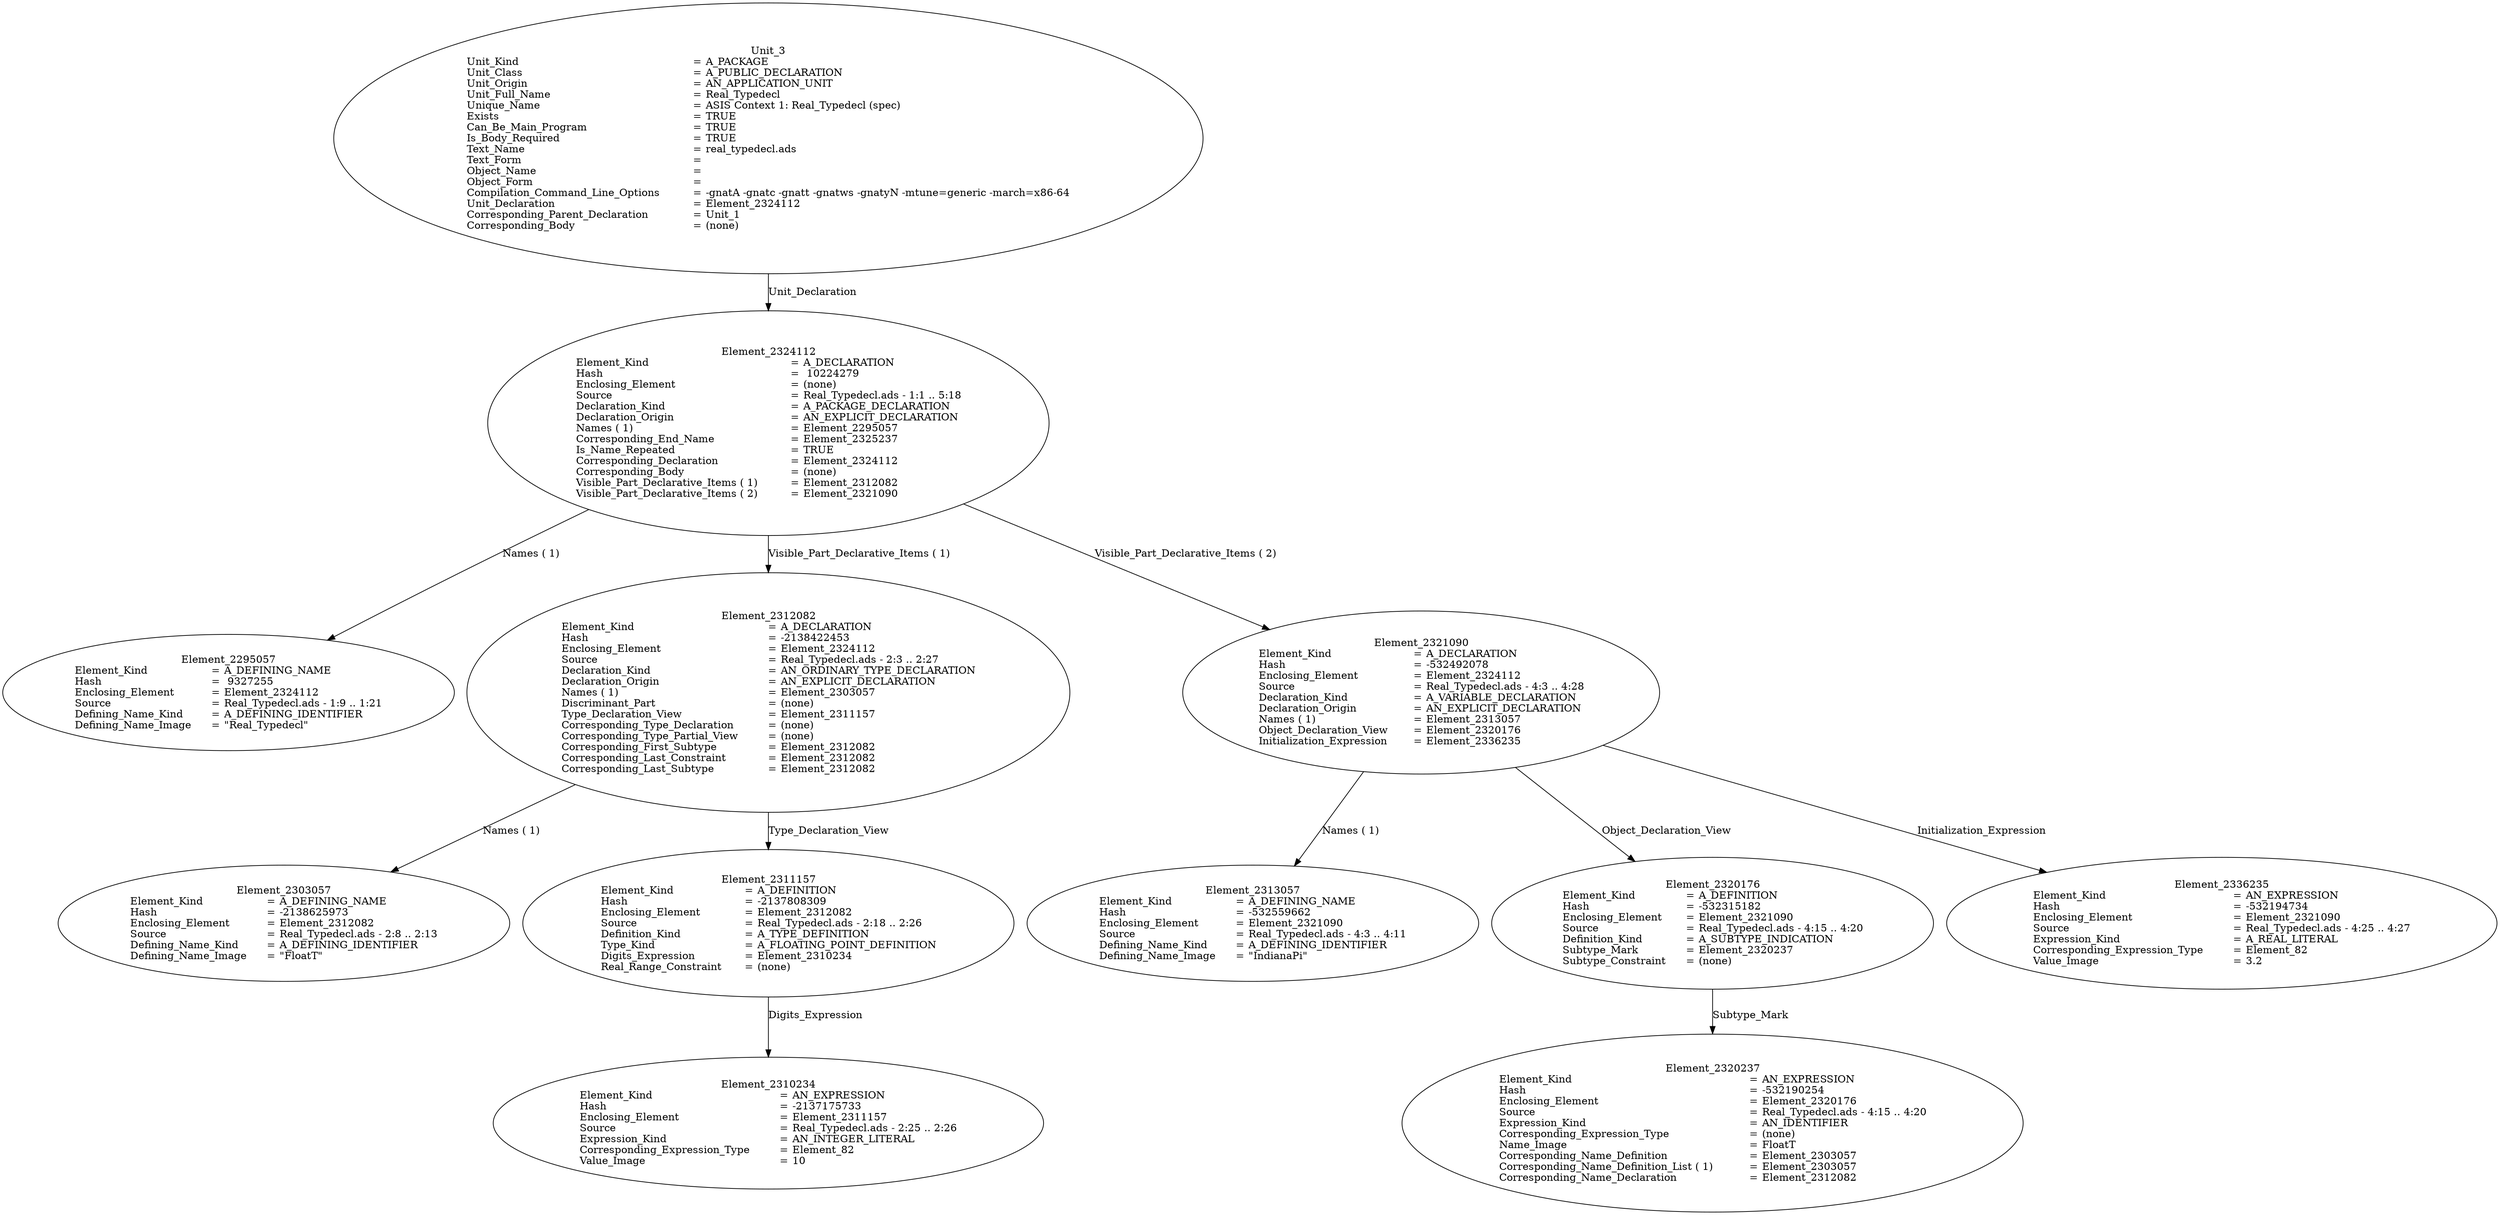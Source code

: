 digraph "real_typedecl.adt" {
  Unit_3 -> Element_2324112
      [ label=Unit_Declaration ];
  Unit_3
      [ label=<<TABLE BORDER="0" CELLBORDER="0" CELLSPACING="0" CELLPADDING="0"> 
          <TR><TD COLSPAN="3">Unit_3</TD></TR>
          <TR><TD ALIGN="LEFT">Unit_Kind   </TD><TD> = </TD><TD ALIGN="LEFT">A_PACKAGE</TD></TR>
          <TR><TD ALIGN="LEFT">Unit_Class   </TD><TD> = </TD><TD ALIGN="LEFT">A_PUBLIC_DECLARATION</TD></TR>
          <TR><TD ALIGN="LEFT">Unit_Origin   </TD><TD> = </TD><TD ALIGN="LEFT">AN_APPLICATION_UNIT</TD></TR>
          <TR><TD ALIGN="LEFT">Unit_Full_Name    </TD><TD> = </TD><TD ALIGN="LEFT">Real_Typedecl</TD></TR>
          <TR><TD ALIGN="LEFT">Unique_Name   </TD><TD> = </TD><TD ALIGN="LEFT">ASIS Context 1: Real_Typedecl (spec)</TD></TR>
          <TR><TD ALIGN="LEFT">Exists  </TD><TD> = </TD><TD ALIGN="LEFT">TRUE</TD></TR>
          <TR><TD ALIGN="LEFT">Can_Be_Main_Program     </TD><TD> = </TD><TD ALIGN="LEFT">TRUE</TD></TR>
          <TR><TD ALIGN="LEFT">Is_Body_Required     </TD><TD> = </TD><TD ALIGN="LEFT">TRUE</TD></TR>
          <TR><TD ALIGN="LEFT">Text_Name   </TD><TD> = </TD><TD ALIGN="LEFT">real_typedecl.ads</TD></TR>
          <TR><TD ALIGN="LEFT">Text_Form   </TD><TD> = </TD><TD ALIGN="LEFT"></TD></TR>
          <TR><TD ALIGN="LEFT">Object_Name   </TD><TD> = </TD><TD ALIGN="LEFT"></TD></TR>
          <TR><TD ALIGN="LEFT">Object_Form   </TD><TD> = </TD><TD ALIGN="LEFT"></TD></TR>
          <TR><TD ALIGN="LEFT">Compilation_Command_Line_Options         </TD><TD> = </TD><TD ALIGN="LEFT">-gnatA -gnatc -gnatt -gnatws -gnatyN -mtune=generic -march=x86-64</TD></TR>
          <TR><TD ALIGN="LEFT">Unit_Declaration     </TD><TD> = </TD><TD ALIGN="LEFT">Element_2324112</TD></TR>
          <TR><TD ALIGN="LEFT">Corresponding_Parent_Declaration         </TD><TD> = </TD><TD ALIGN="LEFT">Unit_1</TD></TR>
          <TR><TD ALIGN="LEFT">Corresponding_Body     </TD><TD> = </TD><TD ALIGN="LEFT">(none)</TD></TR>
          </TABLE>> ];
  Element_2324112 -> Element_2295057
      [ label="Names ( 1)" ];
  Element_2324112 -> Element_2312082
      [ label="Visible_Part_Declarative_Items ( 1)" ];
  Element_2324112 -> Element_2321090
      [ label="Visible_Part_Declarative_Items ( 2)" ];
  Element_2324112
      [ label=<<TABLE BORDER="0" CELLBORDER="0" CELLSPACING="0" CELLPADDING="0"> 
          <TR><TD COLSPAN="3">Element_2324112</TD></TR>
          <TR><TD ALIGN="LEFT">Element_Kind    </TD><TD> = </TD><TD ALIGN="LEFT">A_DECLARATION</TD></TR>
          <TR><TD ALIGN="LEFT">Hash  </TD><TD> = </TD><TD ALIGN="LEFT"> 10224279</TD></TR>
          <TR><TD ALIGN="LEFT">Enclosing_Element     </TD><TD> = </TD><TD ALIGN="LEFT">(none)</TD></TR>
          <TR><TD ALIGN="LEFT">Source  </TD><TD> = </TD><TD ALIGN="LEFT">Real_Typedecl.ads - 1:1 .. 5:18</TD></TR>
          <TR><TD ALIGN="LEFT">Declaration_Kind     </TD><TD> = </TD><TD ALIGN="LEFT">A_PACKAGE_DECLARATION</TD></TR>
          <TR><TD ALIGN="LEFT">Declaration_Origin     </TD><TD> = </TD><TD ALIGN="LEFT">AN_EXPLICIT_DECLARATION</TD></TR>
          <TR><TD ALIGN="LEFT">Names ( 1)   </TD><TD> = </TD><TD ALIGN="LEFT">Element_2295057</TD></TR>
          <TR><TD ALIGN="LEFT">Corresponding_End_Name      </TD><TD> = </TD><TD ALIGN="LEFT">Element_2325237</TD></TR>
          <TR><TD ALIGN="LEFT">Is_Name_Repeated     </TD><TD> = </TD><TD ALIGN="LEFT">TRUE</TD></TR>
          <TR><TD ALIGN="LEFT">Corresponding_Declaration       </TD><TD> = </TD><TD ALIGN="LEFT">Element_2324112</TD></TR>
          <TR><TD ALIGN="LEFT">Corresponding_Body     </TD><TD> = </TD><TD ALIGN="LEFT">(none)</TD></TR>
          <TR><TD ALIGN="LEFT">Visible_Part_Declarative_Items ( 1)         </TD><TD> = </TD><TD ALIGN="LEFT">Element_2312082</TD></TR>
          <TR><TD ALIGN="LEFT">Visible_Part_Declarative_Items ( 2)         </TD><TD> = </TD><TD ALIGN="LEFT">Element_2321090</TD></TR>
          </TABLE>> ];
  Element_2295057
      [ label=<<TABLE BORDER="0" CELLBORDER="0" CELLSPACING="0" CELLPADDING="0"> 
          <TR><TD COLSPAN="3">Element_2295057</TD></TR>
          <TR><TD ALIGN="LEFT">Element_Kind    </TD><TD> = </TD><TD ALIGN="LEFT">A_DEFINING_NAME</TD></TR>
          <TR><TD ALIGN="LEFT">Hash  </TD><TD> = </TD><TD ALIGN="LEFT"> 9327255</TD></TR>
          <TR><TD ALIGN="LEFT">Enclosing_Element     </TD><TD> = </TD><TD ALIGN="LEFT">Element_2324112</TD></TR>
          <TR><TD ALIGN="LEFT">Source  </TD><TD> = </TD><TD ALIGN="LEFT">Real_Typedecl.ads - 1:9 .. 1:21</TD></TR>
          <TR><TD ALIGN="LEFT">Defining_Name_Kind     </TD><TD> = </TD><TD ALIGN="LEFT">A_DEFINING_IDENTIFIER</TD></TR>
          <TR><TD ALIGN="LEFT">Defining_Name_Image     </TD><TD> = </TD><TD ALIGN="LEFT">"Real_Typedecl"</TD></TR>
          </TABLE>> ];
  Element_2312082 -> Element_2303057
      [ label="Names ( 1)" ];
  Element_2312082 -> Element_2311157
      [ label=Type_Declaration_View ];
  Element_2312082
      [ label=<<TABLE BORDER="0" CELLBORDER="0" CELLSPACING="0" CELLPADDING="0"> 
          <TR><TD COLSPAN="3">Element_2312082</TD></TR>
          <TR><TD ALIGN="LEFT">Element_Kind    </TD><TD> = </TD><TD ALIGN="LEFT">A_DECLARATION</TD></TR>
          <TR><TD ALIGN="LEFT">Hash  </TD><TD> = </TD><TD ALIGN="LEFT">-2138422453</TD></TR>
          <TR><TD ALIGN="LEFT">Enclosing_Element     </TD><TD> = </TD><TD ALIGN="LEFT">Element_2324112</TD></TR>
          <TR><TD ALIGN="LEFT">Source  </TD><TD> = </TD><TD ALIGN="LEFT">Real_Typedecl.ads - 2:3 .. 2:27</TD></TR>
          <TR><TD ALIGN="LEFT">Declaration_Kind     </TD><TD> = </TD><TD ALIGN="LEFT">AN_ORDINARY_TYPE_DECLARATION</TD></TR>
          <TR><TD ALIGN="LEFT">Declaration_Origin     </TD><TD> = </TD><TD ALIGN="LEFT">AN_EXPLICIT_DECLARATION</TD></TR>
          <TR><TD ALIGN="LEFT">Names ( 1)   </TD><TD> = </TD><TD ALIGN="LEFT">Element_2303057</TD></TR>
          <TR><TD ALIGN="LEFT">Discriminant_Part     </TD><TD> = </TD><TD ALIGN="LEFT">(none)</TD></TR>
          <TR><TD ALIGN="LEFT">Type_Declaration_View      </TD><TD> = </TD><TD ALIGN="LEFT">Element_2311157</TD></TR>
          <TR><TD ALIGN="LEFT">Corresponding_Type_Declaration        </TD><TD> = </TD><TD ALIGN="LEFT">(none)</TD></TR>
          <TR><TD ALIGN="LEFT">Corresponding_Type_Partial_View        </TD><TD> = </TD><TD ALIGN="LEFT">(none)</TD></TR>
          <TR><TD ALIGN="LEFT">Corresponding_First_Subtype       </TD><TD> = </TD><TD ALIGN="LEFT">Element_2312082</TD></TR>
          <TR><TD ALIGN="LEFT">Corresponding_Last_Constraint        </TD><TD> = </TD><TD ALIGN="LEFT">Element_2312082</TD></TR>
          <TR><TD ALIGN="LEFT">Corresponding_Last_Subtype       </TD><TD> = </TD><TD ALIGN="LEFT">Element_2312082</TD></TR>
          </TABLE>> ];
  Element_2303057
      [ label=<<TABLE BORDER="0" CELLBORDER="0" CELLSPACING="0" CELLPADDING="0"> 
          <TR><TD COLSPAN="3">Element_2303057</TD></TR>
          <TR><TD ALIGN="LEFT">Element_Kind    </TD><TD> = </TD><TD ALIGN="LEFT">A_DEFINING_NAME</TD></TR>
          <TR><TD ALIGN="LEFT">Hash  </TD><TD> = </TD><TD ALIGN="LEFT">-2138625973</TD></TR>
          <TR><TD ALIGN="LEFT">Enclosing_Element     </TD><TD> = </TD><TD ALIGN="LEFT">Element_2312082</TD></TR>
          <TR><TD ALIGN="LEFT">Source  </TD><TD> = </TD><TD ALIGN="LEFT">Real_Typedecl.ads - 2:8 .. 2:13</TD></TR>
          <TR><TD ALIGN="LEFT">Defining_Name_Kind     </TD><TD> = </TD><TD ALIGN="LEFT">A_DEFINING_IDENTIFIER</TD></TR>
          <TR><TD ALIGN="LEFT">Defining_Name_Image     </TD><TD> = </TD><TD ALIGN="LEFT">"FloatT"</TD></TR>
          </TABLE>> ];
  Element_2311157 -> Element_2310234
      [ label=Digits_Expression ];
  Element_2311157
      [ label=<<TABLE BORDER="0" CELLBORDER="0" CELLSPACING="0" CELLPADDING="0"> 
          <TR><TD COLSPAN="3">Element_2311157</TD></TR>
          <TR><TD ALIGN="LEFT">Element_Kind    </TD><TD> = </TD><TD ALIGN="LEFT">A_DEFINITION</TD></TR>
          <TR><TD ALIGN="LEFT">Hash  </TD><TD> = </TD><TD ALIGN="LEFT">-2137808309</TD></TR>
          <TR><TD ALIGN="LEFT">Enclosing_Element     </TD><TD> = </TD><TD ALIGN="LEFT">Element_2312082</TD></TR>
          <TR><TD ALIGN="LEFT">Source  </TD><TD> = </TD><TD ALIGN="LEFT">Real_Typedecl.ads - 2:18 .. 2:26</TD></TR>
          <TR><TD ALIGN="LEFT">Definition_Kind    </TD><TD> = </TD><TD ALIGN="LEFT">A_TYPE_DEFINITION</TD></TR>
          <TR><TD ALIGN="LEFT">Type_Kind   </TD><TD> = </TD><TD ALIGN="LEFT">A_FLOATING_POINT_DEFINITION</TD></TR>
          <TR><TD ALIGN="LEFT">Digits_Expression     </TD><TD> = </TD><TD ALIGN="LEFT">Element_2310234</TD></TR>
          <TR><TD ALIGN="LEFT">Real_Range_Constraint      </TD><TD> = </TD><TD ALIGN="LEFT">(none)</TD></TR>
          </TABLE>> ];
  Element_2310234
      [ label=<<TABLE BORDER="0" CELLBORDER="0" CELLSPACING="0" CELLPADDING="0"> 
          <TR><TD COLSPAN="3">Element_2310234</TD></TR>
          <TR><TD ALIGN="LEFT">Element_Kind    </TD><TD> = </TD><TD ALIGN="LEFT">AN_EXPRESSION</TD></TR>
          <TR><TD ALIGN="LEFT">Hash  </TD><TD> = </TD><TD ALIGN="LEFT">-2137175733</TD></TR>
          <TR><TD ALIGN="LEFT">Enclosing_Element     </TD><TD> = </TD><TD ALIGN="LEFT">Element_2311157</TD></TR>
          <TR><TD ALIGN="LEFT">Source  </TD><TD> = </TD><TD ALIGN="LEFT">Real_Typedecl.ads - 2:25 .. 2:26</TD></TR>
          <TR><TD ALIGN="LEFT">Expression_Kind    </TD><TD> = </TD><TD ALIGN="LEFT">AN_INTEGER_LITERAL</TD></TR>
          <TR><TD ALIGN="LEFT">Corresponding_Expression_Type        </TD><TD> = </TD><TD ALIGN="LEFT">Element_82</TD></TR>
          <TR><TD ALIGN="LEFT">Value_Image   </TD><TD> = </TD><TD ALIGN="LEFT">10</TD></TR>
          </TABLE>> ];
  Element_2321090 -> Element_2313057
      [ label="Names ( 1)" ];
  Element_2321090 -> Element_2320176
      [ label=Object_Declaration_View ];
  Element_2321090 -> Element_2336235
      [ label=Initialization_Expression ];
  Element_2321090
      [ label=<<TABLE BORDER="0" CELLBORDER="0" CELLSPACING="0" CELLPADDING="0"> 
          <TR><TD COLSPAN="3">Element_2321090</TD></TR>
          <TR><TD ALIGN="LEFT">Element_Kind    </TD><TD> = </TD><TD ALIGN="LEFT">A_DECLARATION</TD></TR>
          <TR><TD ALIGN="LEFT">Hash  </TD><TD> = </TD><TD ALIGN="LEFT">-532492078</TD></TR>
          <TR><TD ALIGN="LEFT">Enclosing_Element     </TD><TD> = </TD><TD ALIGN="LEFT">Element_2324112</TD></TR>
          <TR><TD ALIGN="LEFT">Source  </TD><TD> = </TD><TD ALIGN="LEFT">Real_Typedecl.ads - 4:3 .. 4:28</TD></TR>
          <TR><TD ALIGN="LEFT">Declaration_Kind     </TD><TD> = </TD><TD ALIGN="LEFT">A_VARIABLE_DECLARATION</TD></TR>
          <TR><TD ALIGN="LEFT">Declaration_Origin     </TD><TD> = </TD><TD ALIGN="LEFT">AN_EXPLICIT_DECLARATION</TD></TR>
          <TR><TD ALIGN="LEFT">Names ( 1)   </TD><TD> = </TD><TD ALIGN="LEFT">Element_2313057</TD></TR>
          <TR><TD ALIGN="LEFT">Object_Declaration_View      </TD><TD> = </TD><TD ALIGN="LEFT">Element_2320176</TD></TR>
          <TR><TD ALIGN="LEFT">Initialization_Expression       </TD><TD> = </TD><TD ALIGN="LEFT">Element_2336235</TD></TR>
          </TABLE>> ];
  Element_2313057
      [ label=<<TABLE BORDER="0" CELLBORDER="0" CELLSPACING="0" CELLPADDING="0"> 
          <TR><TD COLSPAN="3">Element_2313057</TD></TR>
          <TR><TD ALIGN="LEFT">Element_Kind    </TD><TD> = </TD><TD ALIGN="LEFT">A_DEFINING_NAME</TD></TR>
          <TR><TD ALIGN="LEFT">Hash  </TD><TD> = </TD><TD ALIGN="LEFT">-532559662</TD></TR>
          <TR><TD ALIGN="LEFT">Enclosing_Element     </TD><TD> = </TD><TD ALIGN="LEFT">Element_2321090</TD></TR>
          <TR><TD ALIGN="LEFT">Source  </TD><TD> = </TD><TD ALIGN="LEFT">Real_Typedecl.ads - 4:3 .. 4:11</TD></TR>
          <TR><TD ALIGN="LEFT">Defining_Name_Kind     </TD><TD> = </TD><TD ALIGN="LEFT">A_DEFINING_IDENTIFIER</TD></TR>
          <TR><TD ALIGN="LEFT">Defining_Name_Image     </TD><TD> = </TD><TD ALIGN="LEFT">"IndianaPi"</TD></TR>
          </TABLE>> ];
  Element_2320176 -> Element_2320237
      [ label=Subtype_Mark ];
  Element_2320176
      [ label=<<TABLE BORDER="0" CELLBORDER="0" CELLSPACING="0" CELLPADDING="0"> 
          <TR><TD COLSPAN="3">Element_2320176</TD></TR>
          <TR><TD ALIGN="LEFT">Element_Kind    </TD><TD> = </TD><TD ALIGN="LEFT">A_DEFINITION</TD></TR>
          <TR><TD ALIGN="LEFT">Hash  </TD><TD> = </TD><TD ALIGN="LEFT">-532315182</TD></TR>
          <TR><TD ALIGN="LEFT">Enclosing_Element     </TD><TD> = </TD><TD ALIGN="LEFT">Element_2321090</TD></TR>
          <TR><TD ALIGN="LEFT">Source  </TD><TD> = </TD><TD ALIGN="LEFT">Real_Typedecl.ads - 4:15 .. 4:20</TD></TR>
          <TR><TD ALIGN="LEFT">Definition_Kind    </TD><TD> = </TD><TD ALIGN="LEFT">A_SUBTYPE_INDICATION</TD></TR>
          <TR><TD ALIGN="LEFT">Subtype_Mark    </TD><TD> = </TD><TD ALIGN="LEFT">Element_2320237</TD></TR>
          <TR><TD ALIGN="LEFT">Subtype_Constraint     </TD><TD> = </TD><TD ALIGN="LEFT">(none)</TD></TR>
          </TABLE>> ];
  Element_2320237
      [ label=<<TABLE BORDER="0" CELLBORDER="0" CELLSPACING="0" CELLPADDING="0"> 
          <TR><TD COLSPAN="3">Element_2320237</TD></TR>
          <TR><TD ALIGN="LEFT">Element_Kind    </TD><TD> = </TD><TD ALIGN="LEFT">AN_EXPRESSION</TD></TR>
          <TR><TD ALIGN="LEFT">Hash  </TD><TD> = </TD><TD ALIGN="LEFT">-532190254</TD></TR>
          <TR><TD ALIGN="LEFT">Enclosing_Element     </TD><TD> = </TD><TD ALIGN="LEFT">Element_2320176</TD></TR>
          <TR><TD ALIGN="LEFT">Source  </TD><TD> = </TD><TD ALIGN="LEFT">Real_Typedecl.ads - 4:15 .. 4:20</TD></TR>
          <TR><TD ALIGN="LEFT">Expression_Kind    </TD><TD> = </TD><TD ALIGN="LEFT">AN_IDENTIFIER</TD></TR>
          <TR><TD ALIGN="LEFT">Corresponding_Expression_Type        </TD><TD> = </TD><TD ALIGN="LEFT">(none)</TD></TR>
          <TR><TD ALIGN="LEFT">Name_Image   </TD><TD> = </TD><TD ALIGN="LEFT">FloatT</TD></TR>
          <TR><TD ALIGN="LEFT">Corresponding_Name_Definition        </TD><TD> = </TD><TD ALIGN="LEFT">Element_2303057</TD></TR>
          <TR><TD ALIGN="LEFT">Corresponding_Name_Definition_List ( 1)          </TD><TD> = </TD><TD ALIGN="LEFT">Element_2303057</TD></TR>
          <TR><TD ALIGN="LEFT">Corresponding_Name_Declaration        </TD><TD> = </TD><TD ALIGN="LEFT">Element_2312082</TD></TR>
          </TABLE>> ];
  Element_2336235
      [ label=<<TABLE BORDER="0" CELLBORDER="0" CELLSPACING="0" CELLPADDING="0"> 
          <TR><TD COLSPAN="3">Element_2336235</TD></TR>
          <TR><TD ALIGN="LEFT">Element_Kind    </TD><TD> = </TD><TD ALIGN="LEFT">AN_EXPRESSION</TD></TR>
          <TR><TD ALIGN="LEFT">Hash  </TD><TD> = </TD><TD ALIGN="LEFT">-532194734</TD></TR>
          <TR><TD ALIGN="LEFT">Enclosing_Element     </TD><TD> = </TD><TD ALIGN="LEFT">Element_2321090</TD></TR>
          <TR><TD ALIGN="LEFT">Source  </TD><TD> = </TD><TD ALIGN="LEFT">Real_Typedecl.ads - 4:25 .. 4:27</TD></TR>
          <TR><TD ALIGN="LEFT">Expression_Kind    </TD><TD> = </TD><TD ALIGN="LEFT">A_REAL_LITERAL</TD></TR>
          <TR><TD ALIGN="LEFT">Corresponding_Expression_Type        </TD><TD> = </TD><TD ALIGN="LEFT">Element_82</TD></TR>
          <TR><TD ALIGN="LEFT">Value_Image   </TD><TD> = </TD><TD ALIGN="LEFT">3.2</TD></TR>
          </TABLE>> ]
}
